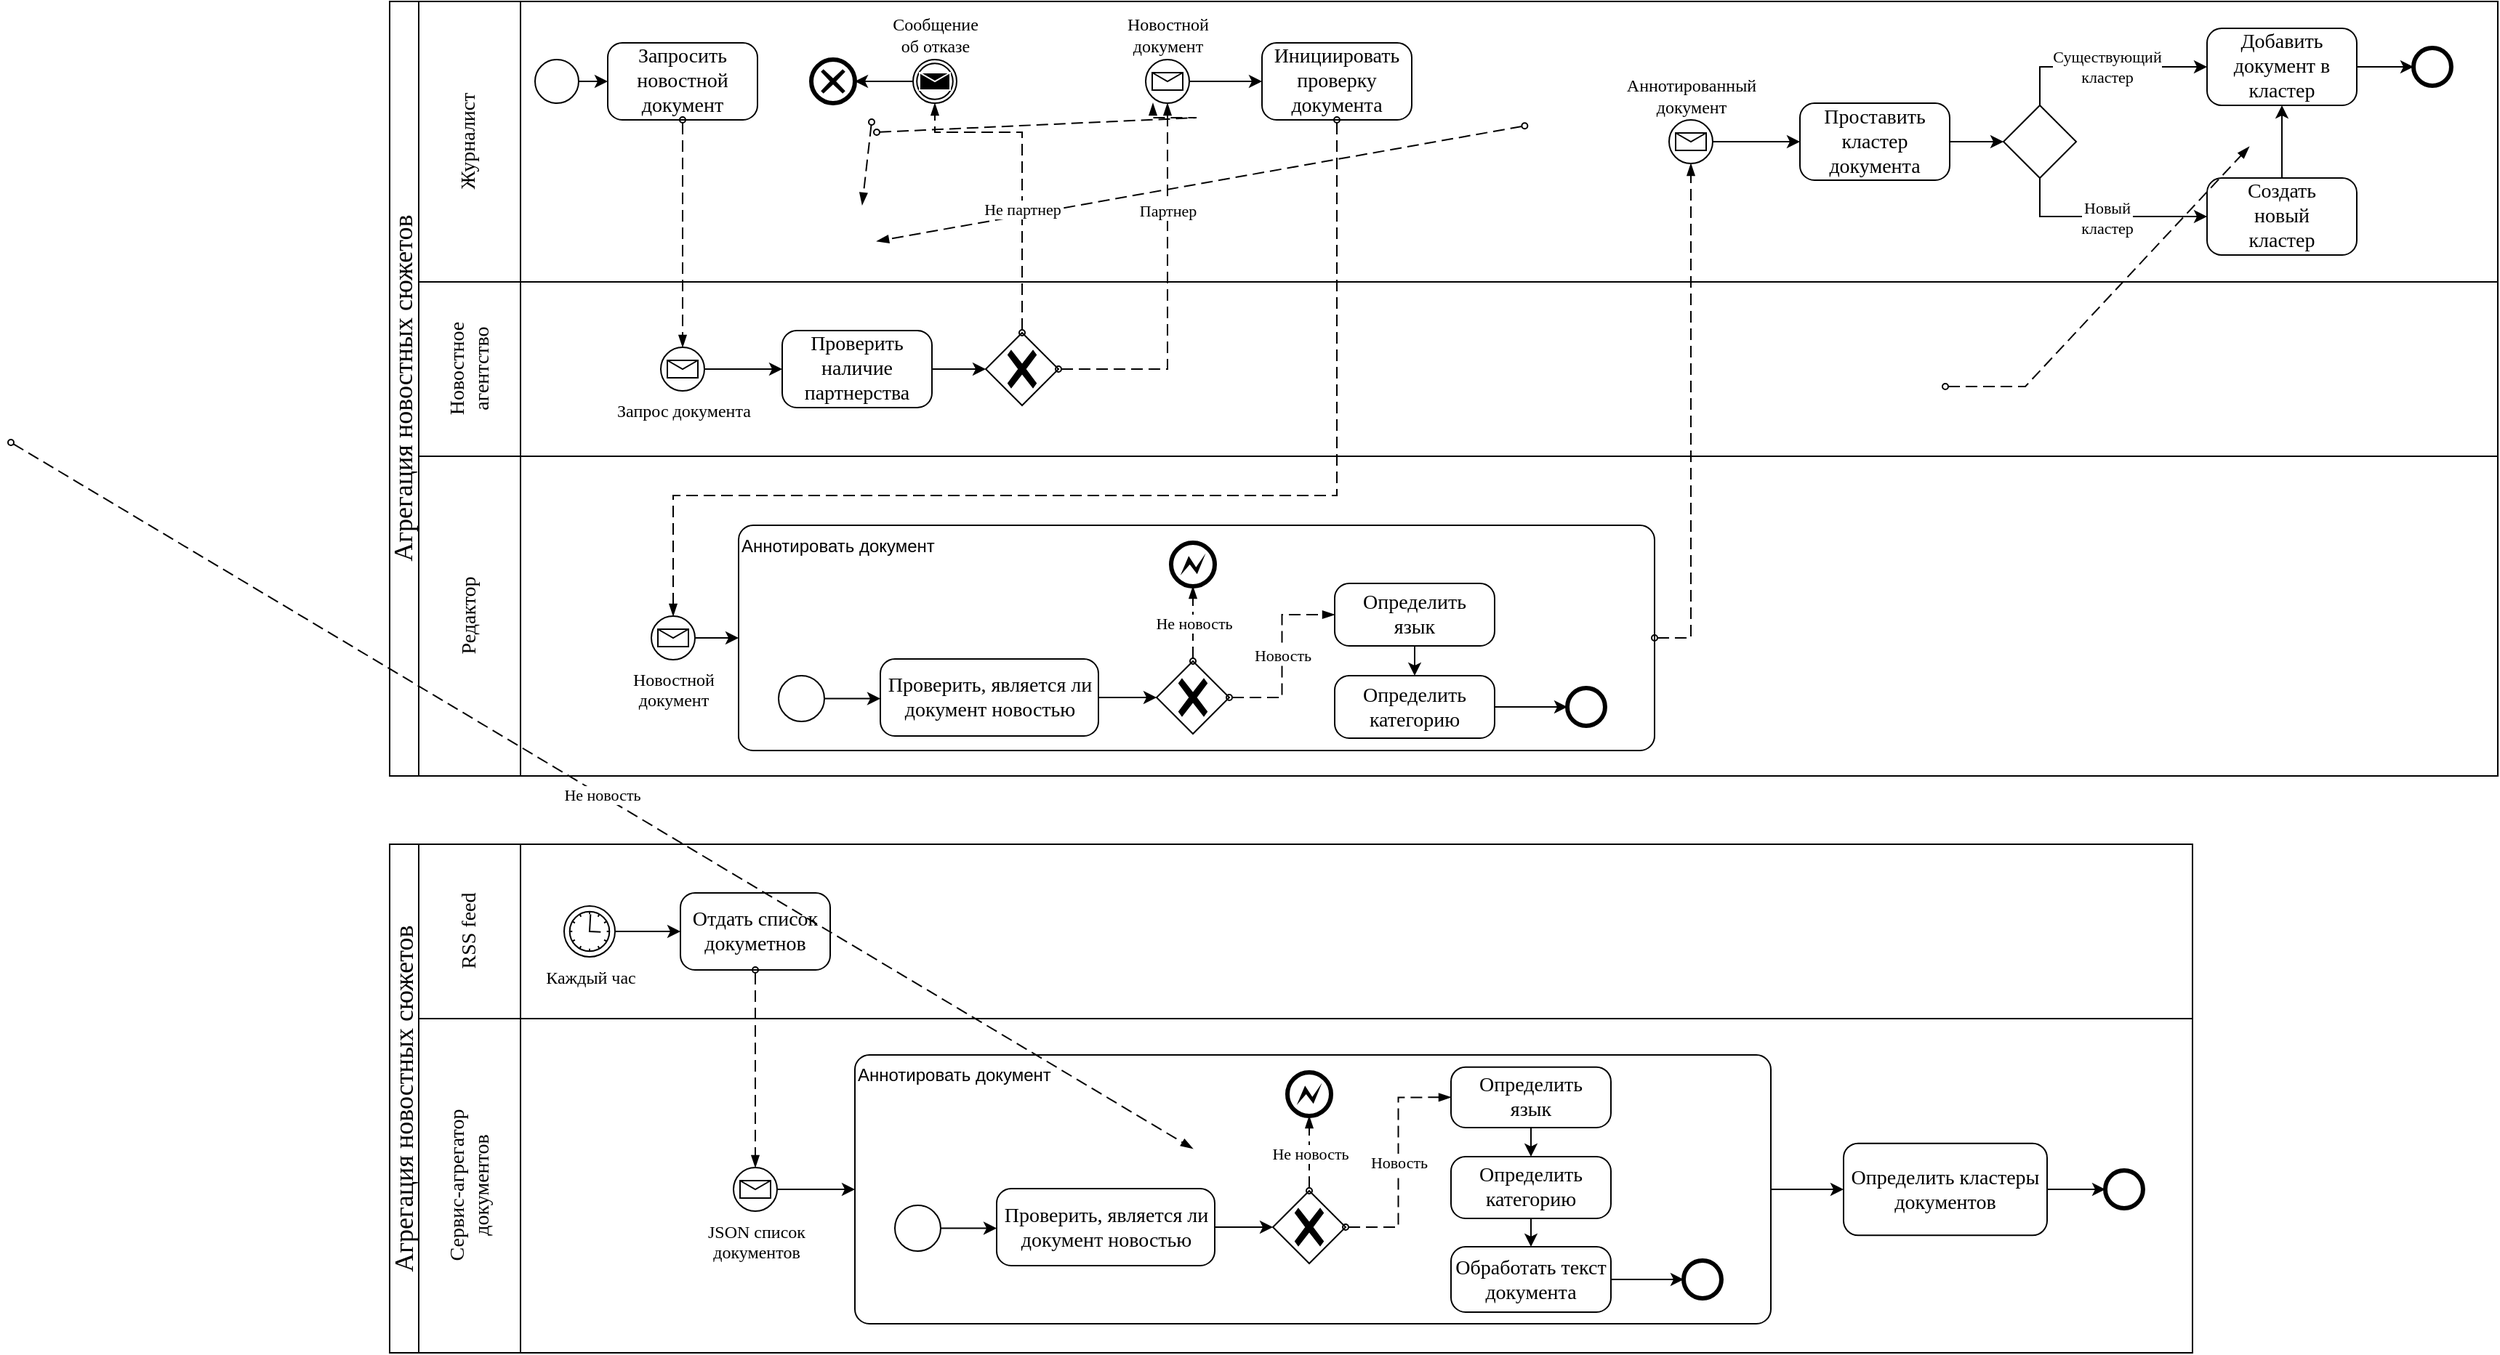 <mxfile version="24.4.4" type="github">
  <diagram name="Page-1" id="qQqjctVp3frgQYvSFIUm">
    <mxGraphModel dx="1570" dy="1033" grid="1" gridSize="10" guides="1" tooltips="1" connect="1" arrows="1" fold="1" page="0" pageScale="1" pageWidth="827" pageHeight="1169" math="0" shadow="0">
      <root>
        <mxCell id="0" />
        <mxCell id="1" parent="0" />
        <mxCell id="O0w1MtwwYmEYep5A5iv1-1" value="&lt;font size=&quot;4&quot; face=&quot;Times New Roman&quot;&gt;&lt;span style=&quot;font-weight: 400;&quot;&gt;Агрегация новостных сюжетов&lt;/span&gt;&lt;/font&gt;" style="swimlane;html=1;childLayout=stackLayout;resizeParent=1;resizeParentMax=0;horizontal=0;startSize=20;horizontalStack=0;whiteSpace=wrap;" vertex="1" parent="1">
          <mxGeometry x="60" y="180" width="1450" height="533" as="geometry" />
        </mxCell>
        <mxCell id="O0w1MtwwYmEYep5A5iv1-2" value="" style="dashed=1;dashPattern=8 4;endArrow=blockThin;endFill=1;startArrow=oval;startFill=0;endSize=6;startSize=4;html=1;rounded=0;exitX=0.5;exitY=0;exitDx=0;exitDy=0;exitPerimeter=0;entryX=0.5;entryY=1;entryDx=0;entryDy=0;entryPerimeter=0;" edge="1" parent="O0w1MtwwYmEYep5A5iv1-1" source="O0w1MtwwYmEYep5A5iv1-32">
          <mxGeometry width="160" relative="1" as="geometry">
            <mxPoint x="335" y="90" as="sourcePoint" />
            <mxPoint x="525" y="70" as="targetPoint" />
            <Array as="points">
              <mxPoint x="555" y="80" />
              <mxPoint x="525" y="80" />
            </Array>
          </mxGeometry>
        </mxCell>
        <mxCell id="O0w1MtwwYmEYep5A5iv1-4" value="&lt;font face=&quot;Times New Roman&quot;&gt;&lt;span style=&quot;font-size: 14px; font-weight: 400;&quot;&gt;Журналист&lt;/span&gt;&lt;/font&gt;" style="swimlane;html=1;startSize=70;horizontal=0;strokeColor=default;align=center;verticalAlign=middle;fontFamily=Helvetica;fontSize=12;fontColor=default;fillColor=default;" vertex="1" parent="O0w1MtwwYmEYep5A5iv1-1">
          <mxGeometry x="20" width="1430" height="193" as="geometry" />
        </mxCell>
        <mxCell id="O0w1MtwwYmEYep5A5iv1-8" style="edgeStyle=orthogonalEdgeStyle;rounded=0;orthogonalLoop=1;jettySize=auto;html=1;exitX=1;exitY=0.5;exitDx=0;exitDy=0;exitPerimeter=0;entryX=0;entryY=0.5;entryDx=0;entryDy=0;entryPerimeter=0;" edge="1" parent="O0w1MtwwYmEYep5A5iv1-4" source="O0w1MtwwYmEYep5A5iv1-5">
          <mxGeometry relative="1" as="geometry">
            <mxPoint x="134" y="55.5" as="targetPoint" />
          </mxGeometry>
        </mxCell>
        <mxCell id="O0w1MtwwYmEYep5A5iv1-9" style="edgeStyle=orthogonalEdgeStyle;rounded=0;orthogonalLoop=1;jettySize=auto;html=1;exitX=1;exitY=0.5;exitDx=0;exitDy=0;exitPerimeter=0;entryX=0;entryY=0.5;entryDx=0;entryDy=0;entryPerimeter=0;" edge="1" parent="O0w1MtwwYmEYep5A5iv1-4" target="O0w1MtwwYmEYep5A5iv1-7">
          <mxGeometry relative="1" as="geometry">
            <mxPoint x="237" y="55.5" as="sourcePoint" />
          </mxGeometry>
        </mxCell>
        <mxCell id="O0w1MtwwYmEYep5A5iv1-17" style="edgeStyle=orthogonalEdgeStyle;rounded=0;orthogonalLoop=1;jettySize=auto;html=1;exitX=1;exitY=0.5;exitDx=0;exitDy=0;exitPerimeter=0;entryX=0;entryY=0.5;entryDx=0;entryDy=0;entryPerimeter=0;" edge="1" parent="O0w1MtwwYmEYep5A5iv1-4" target="O0w1MtwwYmEYep5A5iv1-14">
          <mxGeometry relative="1" as="geometry">
            <mxPoint x="1120" y="75" as="sourcePoint" />
          </mxGeometry>
        </mxCell>
        <mxCell id="O0w1MtwwYmEYep5A5iv1-19" style="edgeStyle=orthogonalEdgeStyle;rounded=0;orthogonalLoop=1;jettySize=auto;html=1;exitX=1;exitY=0.5;exitDx=0;exitDy=0;exitPerimeter=0;entryX=0;entryY=0.5;entryDx=0;entryDy=0;entryPerimeter=0;" edge="1" parent="O0w1MtwwYmEYep5A5iv1-4" target="O0w1MtwwYmEYep5A5iv1-18">
          <mxGeometry relative="1" as="geometry">
            <mxPoint x="1320" y="75" as="sourcePoint" />
          </mxGeometry>
        </mxCell>
        <mxCell id="O0w1MtwwYmEYep5A5iv1-23" style="edgeStyle=orthogonalEdgeStyle;rounded=0;orthogonalLoop=1;jettySize=auto;html=1;exitX=0;exitY=0.5;exitDx=0;exitDy=0;exitPerimeter=0;entryX=0.5;entryY=1;entryDx=0;entryDy=0;entryPerimeter=0;" edge="1" parent="O0w1MtwwYmEYep5A5iv1-4" source="O0w1MtwwYmEYep5A5iv1-10">
          <mxGeometry relative="1" as="geometry">
            <mxPoint x="425" y="55" as="targetPoint" />
          </mxGeometry>
        </mxCell>
        <mxCell id="O0w1MtwwYmEYep5A5iv1-25" style="edgeStyle=orthogonalEdgeStyle;rounded=0;orthogonalLoop=1;jettySize=auto;html=1;exitX=0;exitY=0.5;exitDx=0;exitDy=0;exitPerimeter=0;entryX=1;entryY=0.5;entryDx=0;entryDy=0;entryPerimeter=0;" edge="1" parent="O0w1MtwwYmEYep5A5iv1-4" target="O0w1MtwwYmEYep5A5iv1-24">
          <mxGeometry relative="1" as="geometry">
            <mxPoint x="1010" y="75" as="sourcePoint" />
          </mxGeometry>
        </mxCell>
        <mxCell id="O0w1MtwwYmEYep5A5iv1-54" value="" style="points=[[0.145,0.145,0],[0.5,0,0],[0.855,0.145,0],[1,0.5,0],[0.855,0.855,0],[0.5,1,0],[0.145,0.855,0],[0,0.5,0]];shape=mxgraph.bpmn.event;html=1;verticalLabelPosition=bottom;labelBackgroundColor=#ffffff;verticalAlign=middle;align=center;perimeter=ellipsePerimeter;outlineConnect=0;aspect=fixed;outline=standard;symbol=general;strokeColor=default;fontFamily=Helvetica;fontSize=12;fontColor=default;fillColor=default;" vertex="1" parent="O0w1MtwwYmEYep5A5iv1-4">
          <mxGeometry x="80" y="40" width="30" height="30" as="geometry" />
        </mxCell>
        <mxCell id="O0w1MtwwYmEYep5A5iv1-55" value="&lt;font face=&quot;Times New Roman&quot;&gt;&lt;span style=&quot;font-size: 14px;&quot;&gt;Запросить&lt;/span&gt;&lt;/font&gt;&lt;div&gt;&lt;font face=&quot;Times New Roman&quot;&gt;&lt;span style=&quot;font-size: 14px;&quot;&gt;новостной документ&lt;/span&gt;&lt;/font&gt;&lt;/div&gt;" style="points=[[0.25,0,0],[0.5,0,0],[0.75,0,0],[1,0.25,0],[1,0.5,0],[1,0.75,0],[0.75,1,0],[0.5,1,0],[0.25,1,0],[0,0.75,0],[0,0.5,0],[0,0.25,0]];shape=mxgraph.bpmn.task;whiteSpace=wrap;rectStyle=rounded;size=10;html=1;container=1;expand=0;collapsible=0;taskMarker=abstract;strokeColor=default;align=center;verticalAlign=middle;fontFamily=Helvetica;fontSize=12;fontColor=default;fillColor=default;" vertex="1" parent="O0w1MtwwYmEYep5A5iv1-4">
          <mxGeometry x="130" y="28.5" width="103" height="53" as="geometry" />
        </mxCell>
        <mxCell id="O0w1MtwwYmEYep5A5iv1-56" style="edgeStyle=orthogonalEdgeStyle;rounded=0;orthogonalLoop=1;jettySize=auto;html=1;exitX=1;exitY=0.5;exitDx=0;exitDy=0;exitPerimeter=0;entryX=0;entryY=0.5;entryDx=0;entryDy=0;entryPerimeter=0;" edge="1" parent="O0w1MtwwYmEYep5A5iv1-4" source="O0w1MtwwYmEYep5A5iv1-54" target="O0w1MtwwYmEYep5A5iv1-55">
          <mxGeometry relative="1" as="geometry" />
        </mxCell>
        <mxCell id="O0w1MtwwYmEYep5A5iv1-68" value="&lt;font face=&quot;Times New Roman&quot;&gt;Сообщение&lt;/font&gt;&lt;div&gt;&lt;font face=&quot;McqlFw983JeXHa3LTNOP&quot;&gt;об отказе&lt;/font&gt;&lt;/div&gt;" style="points=[[0.145,0.145,0],[0.5,0,0],[0.855,0.145,0],[1,0.5,0],[0.855,0.855,0],[0.5,1,0],[0.145,0.855,0],[0,0.5,0]];shape=mxgraph.bpmn.event;html=1;verticalLabelPosition=top;labelBackgroundColor=#ffffff;verticalAlign=bottom;align=center;perimeter=ellipsePerimeter;outlineConnect=0;aspect=fixed;outline=throwing;symbol=message;labelPosition=center;" vertex="1" parent="O0w1MtwwYmEYep5A5iv1-4">
          <mxGeometry x="340" y="40" width="30" height="30" as="geometry" />
        </mxCell>
        <mxCell id="O0w1MtwwYmEYep5A5iv1-73" value="" style="points=[[0.145,0.145,0],[0.5,0,0],[0.855,0.145,0],[1,0.5,0],[0.855,0.855,0],[0.5,1,0],[0.145,0.855,0],[0,0.5,0]];shape=mxgraph.bpmn.event;html=1;verticalLabelPosition=bottom;labelBackgroundColor=#ffffff;verticalAlign=top;align=center;perimeter=ellipsePerimeter;outlineConnect=0;aspect=fixed;outline=end;symbol=cancel;" vertex="1" parent="O0w1MtwwYmEYep5A5iv1-4">
          <mxGeometry x="270" y="40" width="30" height="30" as="geometry" />
        </mxCell>
        <mxCell id="O0w1MtwwYmEYep5A5iv1-74" style="edgeStyle=orthogonalEdgeStyle;rounded=0;orthogonalLoop=1;jettySize=auto;html=1;exitX=0;exitY=0.5;exitDx=0;exitDy=0;exitPerimeter=0;entryX=1;entryY=0.5;entryDx=0;entryDy=0;entryPerimeter=0;" edge="1" parent="O0w1MtwwYmEYep5A5iv1-4" source="O0w1MtwwYmEYep5A5iv1-68" target="O0w1MtwwYmEYep5A5iv1-73">
          <mxGeometry relative="1" as="geometry" />
        </mxCell>
        <mxCell id="O0w1MtwwYmEYep5A5iv1-75" value="&lt;font face=&quot;Times New Roman&quot;&gt;Новостной&lt;/font&gt;&lt;div&gt;&lt;font face=&quot;ooApfUwmyKIRAOGGmHdr&quot;&gt;документ&lt;/font&gt;&lt;/div&gt;" style="points=[[0.145,0.145,0],[0.5,0,0],[0.855,0.145,0],[1,0.5,0],[0.855,0.855,0],[0.5,1,0],[0.145,0.855,0],[0,0.5,0]];shape=mxgraph.bpmn.event;html=1;verticalLabelPosition=top;labelBackgroundColor=#ffffff;verticalAlign=bottom;align=center;perimeter=ellipsePerimeter;outlineConnect=0;aspect=fixed;outline=standard;symbol=message;labelPosition=center;" vertex="1" parent="O0w1MtwwYmEYep5A5iv1-4">
          <mxGeometry x="500" y="40" width="30" height="30" as="geometry" />
        </mxCell>
        <mxCell id="O0w1MtwwYmEYep5A5iv1-80" value="&lt;font face=&quot;Times New Roman&quot;&gt;&lt;span style=&quot;font-size: 14px;&quot;&gt;Инициировать проверку документа&lt;/span&gt;&lt;/font&gt;" style="points=[[0.25,0,0],[0.5,0,0],[0.75,0,0],[1,0.25,0],[1,0.5,0],[1,0.75,0],[0.75,1,0],[0.5,1,0],[0.25,1,0],[0,0.75,0],[0,0.5,0],[0,0.25,0]];shape=mxgraph.bpmn.task;whiteSpace=wrap;rectStyle=rounded;size=10;html=1;container=1;expand=0;collapsible=0;taskMarker=abstract;strokeColor=default;align=center;verticalAlign=middle;fontFamily=Helvetica;fontSize=12;fontColor=default;fillColor=default;" vertex="1" parent="O0w1MtwwYmEYep5A5iv1-4">
          <mxGeometry x="580" y="28.5" width="103" height="53" as="geometry" />
        </mxCell>
        <mxCell id="O0w1MtwwYmEYep5A5iv1-81" style="edgeStyle=orthogonalEdgeStyle;rounded=0;orthogonalLoop=1;jettySize=auto;html=1;exitX=1;exitY=0.5;exitDx=0;exitDy=0;exitPerimeter=0;entryX=0;entryY=0.5;entryDx=0;entryDy=0;entryPerimeter=0;" edge="1" parent="O0w1MtwwYmEYep5A5iv1-4" source="O0w1MtwwYmEYep5A5iv1-75" target="O0w1MtwwYmEYep5A5iv1-80">
          <mxGeometry relative="1" as="geometry" />
        </mxCell>
        <mxCell id="O0w1MtwwYmEYep5A5iv1-188" value="&lt;font face=&quot;Times New Roman&quot;&gt;Аннотированный&lt;/font&gt;&lt;div&gt;&lt;font face=&quot;Times New Roman&quot;&gt;документ&lt;/font&gt;&lt;/div&gt;" style="points=[[0.145,0.145,0],[0.5,0,0],[0.855,0.145,0],[1,0.5,0],[0.855,0.855,0],[0.5,1,0],[0.145,0.855,0],[0,0.5,0]];shape=mxgraph.bpmn.event;html=1;verticalLabelPosition=top;labelBackgroundColor=#ffffff;verticalAlign=bottom;align=center;perimeter=ellipsePerimeter;outlineConnect=0;aspect=fixed;outline=standard;symbol=message;labelPosition=center;" vertex="1" parent="O0w1MtwwYmEYep5A5iv1-4">
          <mxGeometry x="860" y="81.5" width="30" height="30" as="geometry" />
        </mxCell>
        <mxCell id="O0w1MtwwYmEYep5A5iv1-190" value="&lt;font face=&quot;Times New Roman&quot;&gt;&lt;span style=&quot;font-size: 14px;&quot;&gt;Проставить кластер документа&lt;/span&gt;&lt;/font&gt;" style="points=[[0.25,0,0],[0.5,0,0],[0.75,0,0],[1,0.25,0],[1,0.5,0],[1,0.75,0],[0.75,1,0],[0.5,1,0],[0.25,1,0],[0,0.75,0],[0,0.5,0],[0,0.25,0]];shape=mxgraph.bpmn.task;whiteSpace=wrap;rectStyle=rounded;size=10;html=1;container=1;expand=0;collapsible=0;taskMarker=abstract;strokeColor=default;align=center;verticalAlign=middle;fontFamily=Helvetica;fontSize=12;fontColor=default;fillColor=default;" vertex="1" parent="O0w1MtwwYmEYep5A5iv1-4">
          <mxGeometry x="950" y="70" width="103" height="53" as="geometry" />
        </mxCell>
        <mxCell id="O0w1MtwwYmEYep5A5iv1-191" style="edgeStyle=orthogonalEdgeStyle;rounded=0;orthogonalLoop=1;jettySize=auto;html=1;exitX=1;exitY=0.5;exitDx=0;exitDy=0;exitPerimeter=0;entryX=0;entryY=0.5;entryDx=0;entryDy=0;entryPerimeter=0;" edge="1" parent="O0w1MtwwYmEYep5A5iv1-4" source="O0w1MtwwYmEYep5A5iv1-188" target="O0w1MtwwYmEYep5A5iv1-190">
          <mxGeometry relative="1" as="geometry" />
        </mxCell>
        <mxCell id="O0w1MtwwYmEYep5A5iv1-193" value="" style="points=[[0.25,0.25,0],[0.5,0,0],[0.75,0.25,0],[1,0.5,0],[0.75,0.75,0],[0.5,1,0],[0.25,0.75,0],[0,0.5,0]];shape=mxgraph.bpmn.gateway2;html=1;verticalLabelPosition=bottom;labelBackgroundColor=#ffffff;verticalAlign=top;align=center;perimeter=rhombusPerimeter;outlineConnect=0;outline=none;symbol=none;" vertex="1" parent="O0w1MtwwYmEYep5A5iv1-4">
          <mxGeometry x="1090" y="71.5" width="50" height="50" as="geometry" />
        </mxCell>
        <mxCell id="O0w1MtwwYmEYep5A5iv1-194" style="edgeStyle=orthogonalEdgeStyle;rounded=0;orthogonalLoop=1;jettySize=auto;html=1;exitX=1;exitY=0.5;exitDx=0;exitDy=0;exitPerimeter=0;entryX=0;entryY=0.5;entryDx=0;entryDy=0;entryPerimeter=0;" edge="1" parent="O0w1MtwwYmEYep5A5iv1-4" source="O0w1MtwwYmEYep5A5iv1-190" target="O0w1MtwwYmEYep5A5iv1-193">
          <mxGeometry relative="1" as="geometry" />
        </mxCell>
        <mxCell id="O0w1MtwwYmEYep5A5iv1-195" value="&lt;font face=&quot;Times New Roman&quot;&gt;&lt;span style=&quot;font-size: 14px;&quot;&gt;Добавить документ в кластер&lt;/span&gt;&lt;/font&gt;" style="points=[[0.25,0,0],[0.5,0,0],[0.75,0,0],[1,0.25,0],[1,0.5,0],[1,0.75,0],[0.75,1,0],[0.5,1,0],[0.25,1,0],[0,0.75,0],[0,0.5,0],[0,0.25,0]];shape=mxgraph.bpmn.task;whiteSpace=wrap;rectStyle=rounded;size=10;html=1;container=1;expand=0;collapsible=0;taskMarker=abstract;strokeColor=default;align=center;verticalAlign=middle;fontFamily=Helvetica;fontSize=12;fontColor=default;fillColor=default;" vertex="1" parent="O0w1MtwwYmEYep5A5iv1-4">
          <mxGeometry x="1230" y="18.5" width="103" height="53" as="geometry" />
        </mxCell>
        <mxCell id="O0w1MtwwYmEYep5A5iv1-199" style="edgeStyle=orthogonalEdgeStyle;rounded=0;orthogonalLoop=1;jettySize=auto;html=1;exitX=0.5;exitY=0;exitDx=0;exitDy=0;exitPerimeter=0;entryX=0;entryY=0.5;entryDx=0;entryDy=0;entryPerimeter=0;" edge="1" parent="O0w1MtwwYmEYep5A5iv1-4" source="O0w1MtwwYmEYep5A5iv1-193" target="O0w1MtwwYmEYep5A5iv1-195">
          <mxGeometry relative="1" as="geometry" />
        </mxCell>
        <mxCell id="O0w1MtwwYmEYep5A5iv1-208" value="Существующий&lt;div&gt;кластер&lt;/div&gt;" style="edgeLabel;html=1;align=center;verticalAlign=middle;resizable=0;points=[];fontFamily=Times New Roman;" vertex="1" connectable="0" parent="O0w1MtwwYmEYep5A5iv1-199">
          <mxGeometry x="0.027" relative="1" as="geometry">
            <mxPoint as="offset" />
          </mxGeometry>
        </mxCell>
        <mxCell id="O0w1MtwwYmEYep5A5iv1-203" value="&lt;font face=&quot;Times New Roman&quot;&gt;&lt;span style=&quot;font-size: 14px;&quot;&gt;Создать&lt;/span&gt;&lt;/font&gt;&lt;div&gt;&lt;font face=&quot;Times New Roman&quot;&gt;&lt;span style=&quot;font-size: 14px;&quot;&gt;новый&lt;br&gt;&lt;/span&gt;&lt;/font&gt;&lt;div&gt;&lt;font face=&quot;Times New Roman&quot;&gt;&lt;span style=&quot;font-size: 14px;&quot;&gt;кластер&lt;/span&gt;&lt;/font&gt;&lt;/div&gt;&lt;/div&gt;" style="points=[[0.25,0,0],[0.5,0,0],[0.75,0,0],[1,0.25,0],[1,0.5,0],[1,0.75,0],[0.75,1,0],[0.5,1,0],[0.25,1,0],[0,0.75,0],[0,0.5,0],[0,0.25,0]];shape=mxgraph.bpmn.task;whiteSpace=wrap;rectStyle=rounded;size=10;html=1;container=1;expand=0;collapsible=0;taskMarker=abstract;strokeColor=default;align=center;verticalAlign=middle;fontFamily=Helvetica;fontSize=12;fontColor=default;fillColor=default;" vertex="1" parent="O0w1MtwwYmEYep5A5iv1-4">
          <mxGeometry x="1230" y="121.5" width="103" height="53" as="geometry" />
        </mxCell>
        <mxCell id="O0w1MtwwYmEYep5A5iv1-204" style="edgeStyle=orthogonalEdgeStyle;rounded=0;orthogonalLoop=1;jettySize=auto;html=1;exitX=0.5;exitY=1;exitDx=0;exitDy=0;exitPerimeter=0;entryX=0;entryY=0.5;entryDx=0;entryDy=0;entryPerimeter=0;" edge="1" parent="O0w1MtwwYmEYep5A5iv1-4" source="O0w1MtwwYmEYep5A5iv1-193" target="O0w1MtwwYmEYep5A5iv1-203">
          <mxGeometry relative="1" as="geometry" />
        </mxCell>
        <mxCell id="O0w1MtwwYmEYep5A5iv1-209" value="&lt;font face=&quot;Times New Roman&quot;&gt;Новый&lt;/font&gt;&lt;div&gt;&lt;font face=&quot;ysX4khGC-eQxfFi1XvMY&quot;&gt;кластер&lt;/font&gt;&lt;/div&gt;" style="edgeLabel;html=1;align=center;verticalAlign=middle;resizable=0;points=[];" vertex="1" connectable="0" parent="O0w1MtwwYmEYep5A5iv1-204">
          <mxGeometry x="0.015" y="-1" relative="1" as="geometry">
            <mxPoint as="offset" />
          </mxGeometry>
        </mxCell>
        <mxCell id="O0w1MtwwYmEYep5A5iv1-205" style="edgeStyle=orthogonalEdgeStyle;rounded=0;orthogonalLoop=1;jettySize=auto;html=1;exitX=0.5;exitY=0;exitDx=0;exitDy=0;exitPerimeter=0;entryX=0.5;entryY=1;entryDx=0;entryDy=0;entryPerimeter=0;" edge="1" parent="O0w1MtwwYmEYep5A5iv1-4" source="O0w1MtwwYmEYep5A5iv1-203" target="O0w1MtwwYmEYep5A5iv1-195">
          <mxGeometry relative="1" as="geometry" />
        </mxCell>
        <mxCell id="O0w1MtwwYmEYep5A5iv1-206" value="" style="points=[[0.145,0.145,0],[0.5,0,0],[0.855,0.145,0],[1,0.5,0],[0.855,0.855,0],[0.5,1,0],[0.145,0.855,0],[0,0.5,0]];shape=mxgraph.bpmn.event;html=1;verticalLabelPosition=bottom;labelBackgroundColor=#ffffff;verticalAlign=top;align=center;perimeter=ellipsePerimeter;outlineConnect=0;aspect=fixed;outline=end;symbol=terminate2;" vertex="1" parent="O0w1MtwwYmEYep5A5iv1-4">
          <mxGeometry x="1371.999" y="32.01" width="25.979" height="25.979" as="geometry" />
        </mxCell>
        <mxCell id="O0w1MtwwYmEYep5A5iv1-207" style="edgeStyle=orthogonalEdgeStyle;rounded=0;orthogonalLoop=1;jettySize=auto;html=1;exitX=1;exitY=0.5;exitDx=0;exitDy=0;exitPerimeter=0;entryX=0;entryY=0.5;entryDx=0;entryDy=0;entryPerimeter=0;" edge="1" parent="O0w1MtwwYmEYep5A5iv1-4" source="O0w1MtwwYmEYep5A5iv1-195" target="O0w1MtwwYmEYep5A5iv1-206">
          <mxGeometry relative="1" as="geometry" />
        </mxCell>
        <mxCell id="O0w1MtwwYmEYep5A5iv1-28" value="&lt;font face=&quot;Times New Roman&quot;&gt;&lt;span style=&quot;font-size: 14px; font-weight: 400;&quot;&gt;Новостное&lt;/span&gt;&lt;/font&gt;&lt;div&gt;&lt;font face=&quot;Times New Roman&quot;&gt;&lt;span style=&quot;font-size: 14px; font-weight: 400;&quot;&gt;агентство&lt;/span&gt;&lt;/font&gt;&lt;/div&gt;" style="swimlane;html=1;startSize=70;horizontal=0;strokeColor=default;" vertex="1" parent="O0w1MtwwYmEYep5A5iv1-1">
          <mxGeometry x="20" y="193" width="1430" height="120" as="geometry" />
        </mxCell>
        <mxCell id="O0w1MtwwYmEYep5A5iv1-29" style="edgeStyle=orthogonalEdgeStyle;rounded=0;orthogonalLoop=1;jettySize=auto;html=1;exitX=1;exitY=0.5;exitDx=0;exitDy=0;exitPerimeter=0;" edge="1" parent="O0w1MtwwYmEYep5A5iv1-28" source="O0w1MtwwYmEYep5A5iv1-30">
          <mxGeometry relative="1" as="geometry">
            <mxPoint x="360" y="60" as="targetPoint" />
          </mxGeometry>
        </mxCell>
        <mxCell id="O0w1MtwwYmEYep5A5iv1-33" style="edgeStyle=orthogonalEdgeStyle;rounded=0;orthogonalLoop=1;jettySize=auto;html=1;exitX=1;exitY=0.5;exitDx=0;exitDy=0;exitPerimeter=0;entryX=0;entryY=0.5;entryDx=0;entryDy=0;entryPerimeter=0;" edge="1" parent="O0w1MtwwYmEYep5A5iv1-28" target="O0w1MtwwYmEYep5A5iv1-32">
          <mxGeometry relative="1" as="geometry">
            <mxPoint x="450" y="60" as="sourcePoint" />
          </mxGeometry>
        </mxCell>
        <mxCell id="O0w1MtwwYmEYep5A5iv1-57" value="&lt;font face=&quot;Times New Roman&quot;&gt;Запрос документа&lt;/font&gt;" style="points=[[0.145,0.145,0],[0.5,0,0],[0.855,0.145,0],[1,0.5,0],[0.855,0.855,0],[0.5,1,0],[0.145,0.855,0],[0,0.5,0]];shape=mxgraph.bpmn.event;html=1;verticalLabelPosition=bottom;labelBackgroundColor=#ffffff;verticalAlign=top;align=center;perimeter=ellipsePerimeter;outlineConnect=0;aspect=fixed;outline=standard;symbol=message;" vertex="1" parent="O0w1MtwwYmEYep5A5iv1-28">
          <mxGeometry x="166.5" y="45" width="30" height="30" as="geometry" />
        </mxCell>
        <mxCell id="O0w1MtwwYmEYep5A5iv1-60" value="&lt;font face=&quot;Times New Roman&quot;&gt;&lt;span style=&quot;font-size: 14px;&quot;&gt;Проверить наличие партнерства&lt;/span&gt;&lt;/font&gt;" style="points=[[0.25,0,0],[0.5,0,0],[0.75,0,0],[1,0.25,0],[1,0.5,0],[1,0.75,0],[0.75,1,0],[0.5,1,0],[0.25,1,0],[0,0.75,0],[0,0.5,0],[0,0.25,0]];shape=mxgraph.bpmn.task;whiteSpace=wrap;rectStyle=rounded;size=10;html=1;container=1;expand=0;collapsible=0;taskMarker=abstract;strokeColor=default;align=center;verticalAlign=middle;fontFamily=Helvetica;fontSize=12;fontColor=default;fillColor=default;" vertex="1" parent="O0w1MtwwYmEYep5A5iv1-28">
          <mxGeometry x="250" y="33.5" width="103" height="53" as="geometry" />
        </mxCell>
        <mxCell id="O0w1MtwwYmEYep5A5iv1-61" style="edgeStyle=orthogonalEdgeStyle;rounded=0;orthogonalLoop=1;jettySize=auto;html=1;exitX=1;exitY=0.5;exitDx=0;exitDy=0;exitPerimeter=0;entryX=0;entryY=0.5;entryDx=0;entryDy=0;entryPerimeter=0;" edge="1" parent="O0w1MtwwYmEYep5A5iv1-28" source="O0w1MtwwYmEYep5A5iv1-57" target="O0w1MtwwYmEYep5A5iv1-60">
          <mxGeometry relative="1" as="geometry" />
        </mxCell>
        <mxCell id="O0w1MtwwYmEYep5A5iv1-62" value="" style="points=[[0.25,0.25,0],[0.5,0,0],[0.75,0.25,0],[1,0.5,0],[0.75,0.75,0],[0.5,1,0],[0.25,0.75,0],[0,0.5,0]];shape=mxgraph.bpmn.gateway2;html=1;verticalLabelPosition=bottom;labelBackgroundColor=#ffffff;verticalAlign=top;align=center;perimeter=rhombusPerimeter;outlineConnect=0;outline=none;symbol=none;gwType=exclusive;" vertex="1" parent="O0w1MtwwYmEYep5A5iv1-28">
          <mxGeometry x="390" y="35" width="50" height="50" as="geometry" />
        </mxCell>
        <mxCell id="O0w1MtwwYmEYep5A5iv1-63" style="edgeStyle=orthogonalEdgeStyle;rounded=0;orthogonalLoop=1;jettySize=auto;html=1;exitX=1;exitY=0.5;exitDx=0;exitDy=0;exitPerimeter=0;entryX=0;entryY=0.5;entryDx=0;entryDy=0;entryPerimeter=0;" edge="1" parent="O0w1MtwwYmEYep5A5iv1-28" source="O0w1MtwwYmEYep5A5iv1-60" target="O0w1MtwwYmEYep5A5iv1-62">
          <mxGeometry relative="1" as="geometry" />
        </mxCell>
        <mxCell id="O0w1MtwwYmEYep5A5iv1-46" value="" style="dashed=1;dashPattern=8 4;endArrow=blockThin;endFill=1;startArrow=oval;startFill=0;endSize=6;startSize=4;html=1;rounded=0;exitX=0.5;exitY=1;exitDx=0;exitDy=0;exitPerimeter=0;entryX=0.5;entryY=0;entryDx=0;entryDy=0;entryPerimeter=0;" edge="1" parent="O0w1MtwwYmEYep5A5iv1-1" target="O0w1MtwwYmEYep5A5iv1-30">
          <mxGeometry width="160" relative="1" as="geometry">
            <mxPoint x="331.5" y="83" as="sourcePoint" />
            <mxPoint x="325" y="140" as="targetPoint" />
          </mxGeometry>
        </mxCell>
        <mxCell id="O0w1MtwwYmEYep5A5iv1-47" value="" style="dashed=1;dashPattern=8 4;endArrow=blockThin;endFill=1;startArrow=oval;startFill=0;endSize=6;startSize=4;html=1;rounded=0;exitX=0.464;exitY=0.994;exitDx=0;exitDy=0;exitPerimeter=0;entryX=0.5;entryY=0;entryDx=0;entryDy=0;entryPerimeter=0;" edge="1" parent="O0w1MtwwYmEYep5A5iv1-1" target="O0w1MtwwYmEYep5A5iv1-40">
          <mxGeometry width="160" relative="1" as="geometry">
            <mxPoint x="780.68" y="85.634" as="sourcePoint" />
            <mxPoint x="335" y="165" as="targetPoint" />
          </mxGeometry>
        </mxCell>
        <mxCell id="O0w1MtwwYmEYep5A5iv1-48" value="" style="dashed=1;dashPattern=8 4;endArrow=blockThin;endFill=1;startArrow=oval;startFill=0;endSize=6;startSize=4;html=1;rounded=0;exitX=1;exitY=0.5;exitDx=0;exitDy=0;exitPerimeter=0;entryX=0.5;entryY=1;entryDx=0;entryDy=0;entryPerimeter=0;" edge="1" parent="O0w1MtwwYmEYep5A5iv1-1" target="O0w1MtwwYmEYep5A5iv1-15">
          <mxGeometry width="160" relative="1" as="geometry">
            <mxPoint x="1070" y="265" as="sourcePoint" />
            <mxPoint x="1279" y="100" as="targetPoint" />
            <Array as="points">
              <mxPoint x="1125" y="265" />
            </Array>
          </mxGeometry>
        </mxCell>
        <mxCell id="O0w1MtwwYmEYep5A5iv1-59" value="" style="dashed=1;dashPattern=8 4;endArrow=blockThin;endFill=1;startArrow=oval;startFill=0;endSize=6;startSize=4;html=1;rounded=0;exitX=0.5;exitY=1;exitDx=0;exitDy=0;exitPerimeter=0;entryX=0.5;entryY=0;entryDx=0;entryDy=0;entryPerimeter=0;" edge="1" parent="O0w1MtwwYmEYep5A5iv1-1" source="O0w1MtwwYmEYep5A5iv1-55" target="O0w1MtwwYmEYep5A5iv1-57">
          <mxGeometry width="160" relative="1" as="geometry">
            <mxPoint x="350" y="310" as="sourcePoint" />
            <mxPoint x="510" y="310" as="targetPoint" />
          </mxGeometry>
        </mxCell>
        <mxCell id="O0w1MtwwYmEYep5A5iv1-69" value="" style="dashed=1;dashPattern=8 4;endArrow=blockThin;endFill=1;startArrow=oval;startFill=0;endSize=6;startSize=4;html=1;rounded=0;exitX=0.5;exitY=0;exitDx=0;exitDy=0;exitPerimeter=0;entryX=0.5;entryY=1;entryDx=0;entryDy=0;entryPerimeter=0;edgeStyle=orthogonalEdgeStyle;" edge="1" parent="O0w1MtwwYmEYep5A5iv1-1" source="O0w1MtwwYmEYep5A5iv1-62" target="O0w1MtwwYmEYep5A5iv1-68">
          <mxGeometry width="160" relative="1" as="geometry">
            <mxPoint x="212" y="91" as="sourcePoint" />
            <mxPoint x="212" y="165" as="targetPoint" />
            <Array as="points">
              <mxPoint x="435" y="90" />
              <mxPoint x="375" y="90" />
            </Array>
          </mxGeometry>
        </mxCell>
        <mxCell id="O0w1MtwwYmEYep5A5iv1-201" value="&lt;font face=&quot;Times New Roman&quot;&gt;Не партнер&lt;/font&gt;" style="edgeLabel;html=1;align=center;verticalAlign=middle;resizable=0;points=[];" vertex="1" connectable="0" parent="O0w1MtwwYmEYep5A5iv1-69">
          <mxGeometry x="-0.214" relative="1" as="geometry">
            <mxPoint as="offset" />
          </mxGeometry>
        </mxCell>
        <mxCell id="O0w1MtwwYmEYep5A5iv1-76" value="" style="dashed=1;dashPattern=8 4;endArrow=blockThin;endFill=1;startArrow=oval;startFill=0;endSize=6;startSize=4;html=1;rounded=0;exitX=1;exitY=0.5;exitDx=0;exitDy=0;exitPerimeter=0;entryX=0.5;entryY=1;entryDx=0;entryDy=0;entryPerimeter=0;edgeStyle=orthogonalEdgeStyle;" edge="1" parent="O0w1MtwwYmEYep5A5iv1-1" source="O0w1MtwwYmEYep5A5iv1-62" target="O0w1MtwwYmEYep5A5iv1-75">
          <mxGeometry width="160" relative="1" as="geometry">
            <mxPoint x="212" y="91" as="sourcePoint" />
            <mxPoint x="212" y="165" as="targetPoint" />
          </mxGeometry>
        </mxCell>
        <mxCell id="O0w1MtwwYmEYep5A5iv1-202" value="&lt;font face=&quot;Times New Roman&quot;&gt;Партнер&lt;/font&gt;" style="edgeLabel;html=1;align=center;verticalAlign=middle;resizable=0;points=[];" vertex="1" connectable="0" parent="O0w1MtwwYmEYep5A5iv1-76">
          <mxGeometry x="0.426" relative="1" as="geometry">
            <mxPoint as="offset" />
          </mxGeometry>
        </mxCell>
        <mxCell id="O0w1MtwwYmEYep5A5iv1-83" value="" style="dashed=1;dashPattern=8 4;endArrow=blockThin;endFill=1;startArrow=oval;startFill=0;endSize=6;startSize=4;html=1;rounded=0;exitX=0.5;exitY=1;exitDx=0;exitDy=0;exitPerimeter=0;entryX=0.5;entryY=0;entryDx=0;entryDy=0;entryPerimeter=0;edgeStyle=orthogonalEdgeStyle;" edge="1" parent="O0w1MtwwYmEYep5A5iv1-1" source="O0w1MtwwYmEYep5A5iv1-80" target="O0w1MtwwYmEYep5A5iv1-82">
          <mxGeometry width="160" relative="1" as="geometry">
            <mxPoint x="470" y="180" as="sourcePoint" />
            <mxPoint x="545" y="80" as="targetPoint" />
            <Array as="points">
              <mxPoint x="652" y="340" />
              <mxPoint x="195" y="340" />
            </Array>
          </mxGeometry>
        </mxCell>
        <mxCell id="O0w1MtwwYmEYep5A5iv1-189" value="" style="dashed=1;dashPattern=8 4;endArrow=blockThin;endFill=1;startArrow=oval;startFill=0;endSize=6;startSize=4;html=1;rounded=0;exitX=1;exitY=0.5;exitDx=0;exitDy=0;exitPerimeter=0;entryX=0.5;entryY=1;entryDx=0;entryDy=0;entryPerimeter=0;edgeStyle=orthogonalEdgeStyle;" edge="1" parent="O0w1MtwwYmEYep5A5iv1-1" source="O0w1MtwwYmEYep5A5iv1-173" target="O0w1MtwwYmEYep5A5iv1-188">
          <mxGeometry width="160" relative="1" as="geometry">
            <mxPoint x="212" y="91" as="sourcePoint" />
            <mxPoint x="212" y="165" as="targetPoint" />
          </mxGeometry>
        </mxCell>
        <mxCell id="O0w1MtwwYmEYep5A5iv1-39" value="&lt;font face=&quot;Times New Roman&quot;&gt;&lt;span style=&quot;font-size: 14px; font-weight: 400;&quot;&gt;Редактор&lt;/span&gt;&lt;/font&gt;" style="swimlane;html=1;startSize=70;horizontal=0;" vertex="1" parent="O0w1MtwwYmEYep5A5iv1-1">
          <mxGeometry x="20" y="313" width="1430" height="220" as="geometry" />
        </mxCell>
        <mxCell id="O0w1MtwwYmEYep5A5iv1-43" style="edgeStyle=orthogonalEdgeStyle;rounded=0;orthogonalLoop=1;jettySize=auto;html=1;exitX=1;exitY=0.5;exitDx=0;exitDy=0;exitPerimeter=0;entryX=0;entryY=0.5;entryDx=0;entryDy=0;entryPerimeter=0;" edge="1" parent="O0w1MtwwYmEYep5A5iv1-39" target="O0w1MtwwYmEYep5A5iv1-42">
          <mxGeometry relative="1" as="geometry">
            <mxPoint x="775" y="35" as="sourcePoint" />
          </mxGeometry>
        </mxCell>
        <mxCell id="O0w1MtwwYmEYep5A5iv1-45" style="edgeStyle=orthogonalEdgeStyle;rounded=0;orthogonalLoop=1;jettySize=auto;html=1;exitX=1;exitY=0.5;exitDx=0;exitDy=0;exitPerimeter=0;entryX=0;entryY=0.5;entryDx=0;entryDy=0;entryPerimeter=0;" edge="1" parent="O0w1MtwwYmEYep5A5iv1-39" target="O0w1MtwwYmEYep5A5iv1-44">
          <mxGeometry relative="1" as="geometry">
            <mxPoint x="930" y="35" as="sourcePoint" />
          </mxGeometry>
        </mxCell>
        <mxCell id="O0w1MtwwYmEYep5A5iv1-82" value="&lt;font face=&quot;Times New Roman&quot;&gt;Новостной&lt;/font&gt;&lt;div&gt;&lt;font face=&quot;ooApfUwmyKIRAOGGmHdr&quot;&gt;документ&lt;/font&gt;&lt;/div&gt;" style="points=[[0.145,0.145,0],[0.5,0,0],[0.855,0.145,0],[1,0.5,0],[0.855,0.855,0],[0.5,1,0],[0.145,0.855,0],[0,0.5,0]];shape=mxgraph.bpmn.event;html=1;verticalLabelPosition=bottom;labelBackgroundColor=#ffffff;verticalAlign=top;align=center;perimeter=ellipsePerimeter;outlineConnect=0;aspect=fixed;outline=standard;symbol=message;labelPosition=center;" vertex="1" parent="O0w1MtwwYmEYep5A5iv1-39">
          <mxGeometry x="160" y="110" width="30" height="30" as="geometry" />
        </mxCell>
        <mxCell id="O0w1MtwwYmEYep5A5iv1-164" value="&lt;font face=&quot;Times New Roman&quot;&gt;&lt;span style=&quot;font-size: 14px;&quot;&gt;Проверить, является ли документ новостью&lt;/span&gt;&lt;/font&gt;" style="points=[[0.25,0,0],[0.5,0,0],[0.75,0,0],[1,0.25,0],[1,0.5,0],[1,0.75,0],[0.75,1,0],[0.5,1,0],[0.25,1,0],[0,0.75,0],[0,0.5,0],[0,0.25,0]];shape=mxgraph.bpmn.task;whiteSpace=wrap;rectStyle=rounded;size=10;html=1;container=1;expand=0;collapsible=0;taskMarker=abstract;strokeColor=default;align=center;verticalAlign=middle;fontFamily=Helvetica;fontSize=12;fontColor=default;fillColor=default;" vertex="1" parent="O0w1MtwwYmEYep5A5iv1-39">
          <mxGeometry x="317.5" y="139.5" width="150" height="53" as="geometry" />
        </mxCell>
        <mxCell id="O0w1MtwwYmEYep5A5iv1-165" value="" style="points=[[0.25,0.25,0],[0.5,0,0],[0.75,0.25,0],[1,0.5,0],[0.75,0.75,0],[0.5,1,0],[0.25,0.75,0],[0,0.5,0]];shape=mxgraph.bpmn.gateway2;html=1;verticalLabelPosition=bottom;labelBackgroundColor=#ffffff;verticalAlign=top;align=center;perimeter=rhombusPerimeter;outlineConnect=0;outline=none;symbol=none;gwType=exclusive;" vertex="1" parent="O0w1MtwwYmEYep5A5iv1-39">
          <mxGeometry x="507.5" y="141" width="50" height="50" as="geometry" />
        </mxCell>
        <mxCell id="O0w1MtwwYmEYep5A5iv1-169" style="edgeStyle=orthogonalEdgeStyle;rounded=0;orthogonalLoop=1;jettySize=auto;html=1;exitX=1;exitY=0.5;exitDx=0;exitDy=0;exitPerimeter=0;entryX=0;entryY=0.5;entryDx=0;entryDy=0;entryPerimeter=0;" edge="1" parent="O0w1MtwwYmEYep5A5iv1-39" source="O0w1MtwwYmEYep5A5iv1-164" target="O0w1MtwwYmEYep5A5iv1-165">
          <mxGeometry relative="1" as="geometry" />
        </mxCell>
        <mxCell id="O0w1MtwwYmEYep5A5iv1-170" value="&lt;font face=&quot;Times New Roman&quot;&gt;Не новость&lt;/font&gt;" style="dashed=1;dashPattern=8 4;endArrow=blockThin;endFill=1;startArrow=oval;startFill=0;endSize=6;startSize=4;html=1;rounded=0;exitX=0.5;exitY=0;exitDx=0;exitDy=0;exitPerimeter=0;" edge="1" parent="O0w1MtwwYmEYep5A5iv1-39" source="O0w1MtwwYmEYep5A5iv1-165" target="O0w1MtwwYmEYep5A5iv1-176">
          <mxGeometry width="160" relative="1" as="geometry">
            <mxPoint x="-280.5" y="-396.5" as="sourcePoint" />
            <mxPoint x="532.5" y="89.5" as="targetPoint" />
          </mxGeometry>
        </mxCell>
        <mxCell id="O0w1MtwwYmEYep5A5iv1-171" value="" style="points=[[0.145,0.145,0],[0.5,0,0],[0.855,0.145,0],[1,0.5,0],[0.855,0.855,0],[0.5,1,0],[0.145,0.855,0],[0,0.5,0]];shape=mxgraph.bpmn.event;html=1;verticalLabelPosition=bottom;labelBackgroundColor=#ffffff;verticalAlign=middle;align=center;perimeter=ellipsePerimeter;outlineConnect=0;aspect=fixed;outline=standard;symbol=general;strokeColor=default;fontFamily=Helvetica;fontSize=12;fontColor=default;fillColor=default;" vertex="1" parent="O0w1MtwwYmEYep5A5iv1-39">
          <mxGeometry x="247.5" y="151" width="31.5" height="31.5" as="geometry" />
        </mxCell>
        <mxCell id="O0w1MtwwYmEYep5A5iv1-172" style="edgeStyle=orthogonalEdgeStyle;rounded=0;orthogonalLoop=1;jettySize=auto;html=1;exitX=1;exitY=0.5;exitDx=0;exitDy=0;exitPerimeter=0;entryX=0;entryY=0.5;entryDx=0;entryDy=0;entryPerimeter=0;" edge="1" parent="O0w1MtwwYmEYep5A5iv1-39" source="O0w1MtwwYmEYep5A5iv1-171" target="O0w1MtwwYmEYep5A5iv1-164">
          <mxGeometry relative="1" as="geometry" />
        </mxCell>
        <mxCell id="O0w1MtwwYmEYep5A5iv1-173" value="Аннотировать документ" style="points=[[0.25,0,0],[0.5,0,0],[0.75,0,0],[1,0.25,0],[1,0.5,0],[1,0.75,0],[0.75,1,0],[0.5,1,0],[0.25,1,0],[0,0.75,0],[0,0.5,0],[0,0.25,0]];shape=mxgraph.bpmn.task;whiteSpace=wrap;rectStyle=rounded;size=10;html=1;container=1;expand=0;collapsible=0;taskMarker=abstract;align=left;verticalAlign=top;fillColor=none;" vertex="1" parent="O0w1MtwwYmEYep5A5iv1-39">
          <mxGeometry x="220" y="47.5" width="630" height="155" as="geometry" />
        </mxCell>
        <mxCell id="O0w1MtwwYmEYep5A5iv1-174" value="&lt;font face=&quot;Times New Roman&quot;&gt;&lt;span style=&quot;font-size: 14px;&quot;&gt;Определить&lt;/span&gt;&lt;/font&gt;&lt;div&gt;&lt;font face=&quot;Times New Roman&quot;&gt;&lt;span style=&quot;font-size: 14px;&quot;&gt;язык&lt;/span&gt;&lt;/font&gt;&lt;/div&gt;" style="points=[[0.25,0,0],[0.5,0,0],[0.75,0,0],[1,0.25,0],[1,0.5,0],[1,0.75,0],[0.75,1,0],[0.5,1,0],[0.25,1,0],[0,0.75,0],[0,0.5,0],[0,0.25,0]];shape=mxgraph.bpmn.task;whiteSpace=wrap;rectStyle=rounded;size=10;html=1;container=1;expand=0;collapsible=0;taskMarker=abstract;strokeColor=default;align=center;verticalAlign=middle;fontFamily=Helvetica;fontSize=12;fontColor=default;fillColor=default;" vertex="1" parent="O0w1MtwwYmEYep5A5iv1-173">
          <mxGeometry x="410" y="40" width="110" height="43" as="geometry" />
        </mxCell>
        <mxCell id="O0w1MtwwYmEYep5A5iv1-179" value="&lt;font face=&quot;Times New Roman&quot;&gt;&lt;span style=&quot;font-size: 14px;&quot;&gt;Определить категорию&lt;/span&gt;&lt;/font&gt;" style="points=[[0.25,0,0],[0.5,0,0],[0.75,0,0],[1,0.25,0],[1,0.5,0],[1,0.75,0],[0.75,1,0],[0.5,1,0],[0.25,1,0],[0,0.75,0],[0,0.5,0],[0,0.25,0]];shape=mxgraph.bpmn.task;whiteSpace=wrap;rectStyle=rounded;size=10;html=1;container=1;expand=0;collapsible=0;taskMarker=abstract;strokeColor=default;align=center;verticalAlign=middle;fontFamily=Helvetica;fontSize=12;fontColor=default;fillColor=default;" vertex="1" parent="O0w1MtwwYmEYep5A5iv1-173">
          <mxGeometry x="410" y="103.5" width="110" height="43" as="geometry" />
        </mxCell>
        <mxCell id="O0w1MtwwYmEYep5A5iv1-187" style="edgeStyle=orthogonalEdgeStyle;rounded=0;orthogonalLoop=1;jettySize=auto;html=1;exitX=0.5;exitY=1;exitDx=0;exitDy=0;exitPerimeter=0;entryX=0.5;entryY=0;entryDx=0;entryDy=0;entryPerimeter=0;" edge="1" parent="O0w1MtwwYmEYep5A5iv1-173" source="O0w1MtwwYmEYep5A5iv1-174" target="O0w1MtwwYmEYep5A5iv1-179">
          <mxGeometry relative="1" as="geometry" />
        </mxCell>
        <mxCell id="O0w1MtwwYmEYep5A5iv1-184" value="" style="points=[[0.145,0.145,0],[0.5,0,0],[0.855,0.145,0],[1,0.5,0],[0.855,0.855,0],[0.5,1,0],[0.145,0.855,0],[0,0.5,0]];shape=mxgraph.bpmn.event;html=1;verticalLabelPosition=bottom;labelBackgroundColor=#ffffff;verticalAlign=top;align=center;perimeter=ellipsePerimeter;outlineConnect=0;aspect=fixed;outline=end;symbol=terminate2;" vertex="1" parent="O0w1MtwwYmEYep5A5iv1-173">
          <mxGeometry x="569.999" y="112.01" width="25.979" height="25.979" as="geometry" />
        </mxCell>
        <mxCell id="O0w1MtwwYmEYep5A5iv1-185" style="edgeStyle=orthogonalEdgeStyle;rounded=0;orthogonalLoop=1;jettySize=auto;html=1;exitX=1;exitY=0.5;exitDx=0;exitDy=0;exitPerimeter=0;entryX=0;entryY=0.5;entryDx=0;entryDy=0;entryPerimeter=0;" edge="1" parent="O0w1MtwwYmEYep5A5iv1-173" source="O0w1MtwwYmEYep5A5iv1-179" target="O0w1MtwwYmEYep5A5iv1-184">
          <mxGeometry relative="1" as="geometry" />
        </mxCell>
        <mxCell id="O0w1MtwwYmEYep5A5iv1-175" value="&lt;font face=&quot;Times New Roman&quot;&gt;Новость&lt;/font&gt;" style="dashed=1;dashPattern=8 4;endArrow=blockThin;endFill=1;startArrow=oval;startFill=0;endSize=6;startSize=4;html=1;rounded=0;exitX=1;exitY=0.5;exitDx=0;exitDy=0;exitPerimeter=0;entryX=0;entryY=0.5;entryDx=0;entryDy=0;entryPerimeter=0;edgeStyle=orthogonalEdgeStyle;" edge="1" parent="O0w1MtwwYmEYep5A5iv1-39" source="O0w1MtwwYmEYep5A5iv1-165" target="O0w1MtwwYmEYep5A5iv1-174">
          <mxGeometry width="160" relative="1" as="geometry">
            <mxPoint x="542.5" y="151.5" as="sourcePoint" />
            <mxPoint x="542.5" y="99.5" as="targetPoint" />
          </mxGeometry>
        </mxCell>
        <mxCell id="O0w1MtwwYmEYep5A5iv1-176" value="" style="points=[[0.145,0.145,0],[0.5,0,0],[0.855,0.145,0],[1,0.5,0],[0.855,0.855,0],[0.5,1,0],[0.145,0.855,0],[0,0.5,0]];shape=mxgraph.bpmn.event;html=1;verticalLabelPosition=top;labelBackgroundColor=#ffffff;verticalAlign=bottom;align=center;perimeter=ellipsePerimeter;outlineConnect=0;aspect=fixed;outline=end;symbol=error;labelPosition=center;" vertex="1" parent="O0w1MtwwYmEYep5A5iv1-39">
          <mxGeometry x="517.5" y="59.5" width="30" height="30" as="geometry" />
        </mxCell>
        <mxCell id="O0w1MtwwYmEYep5A5iv1-186" style="edgeStyle=orthogonalEdgeStyle;rounded=0;orthogonalLoop=1;jettySize=auto;html=1;exitX=1;exitY=0.5;exitDx=0;exitDy=0;exitPerimeter=0;entryX=0;entryY=0.5;entryDx=0;entryDy=0;entryPerimeter=0;" edge="1" parent="O0w1MtwwYmEYep5A5iv1-39" source="O0w1MtwwYmEYep5A5iv1-82" target="O0w1MtwwYmEYep5A5iv1-173">
          <mxGeometry relative="1" as="geometry" />
        </mxCell>
        <mxCell id="O0w1MtwwYmEYep5A5iv1-210" value="&lt;font size=&quot;4&quot; face=&quot;Times New Roman&quot;&gt;&lt;span style=&quot;font-weight: 400;&quot;&gt;Агрегация новостных сюжетов&lt;/span&gt;&lt;/font&gt;" style="swimlane;html=1;childLayout=stackLayout;resizeParent=1;resizeParentMax=0;horizontal=0;startSize=20;horizontalStack=0;whiteSpace=wrap;" vertex="1" parent="1">
          <mxGeometry x="60" y="760" width="1240" height="350" as="geometry" />
        </mxCell>
        <mxCell id="O0w1MtwwYmEYep5A5iv1-242" value="&lt;font face=&quot;Times New Roman&quot;&gt;&lt;span style=&quot;font-size: 14px; font-weight: 400;&quot;&gt;RSS feed&lt;/span&gt;&lt;/font&gt;" style="swimlane;html=1;startSize=70;horizontal=0;strokeColor=default;" vertex="1" parent="O0w1MtwwYmEYep5A5iv1-210">
          <mxGeometry x="20" width="1220" height="120" as="geometry" />
        </mxCell>
        <mxCell id="O0w1MtwwYmEYep5A5iv1-243" style="edgeStyle=orthogonalEdgeStyle;rounded=0;orthogonalLoop=1;jettySize=auto;html=1;exitX=1;exitY=0.5;exitDx=0;exitDy=0;exitPerimeter=0;" edge="1" parent="O0w1MtwwYmEYep5A5iv1-242">
          <mxGeometry relative="1" as="geometry">
            <mxPoint x="360" y="60" as="targetPoint" />
          </mxGeometry>
        </mxCell>
        <mxCell id="O0w1MtwwYmEYep5A5iv1-244" style="edgeStyle=orthogonalEdgeStyle;rounded=0;orthogonalLoop=1;jettySize=auto;html=1;exitX=1;exitY=0.5;exitDx=0;exitDy=0;exitPerimeter=0;entryX=0;entryY=0.5;entryDx=0;entryDy=0;entryPerimeter=0;" edge="1" parent="O0w1MtwwYmEYep5A5iv1-242">
          <mxGeometry relative="1" as="geometry">
            <mxPoint x="450" y="60" as="sourcePoint" />
          </mxGeometry>
        </mxCell>
        <mxCell id="O0w1MtwwYmEYep5A5iv1-249" style="edgeStyle=orthogonalEdgeStyle;rounded=0;orthogonalLoop=1;jettySize=auto;html=1;exitX=1;exitY=0.5;exitDx=0;exitDy=0;exitPerimeter=0;entryX=0;entryY=0.5;entryDx=0;entryDy=0;entryPerimeter=0;" edge="1" parent="O0w1MtwwYmEYep5A5iv1-242" target="O0w1MtwwYmEYep5A5iv1-248">
          <mxGeometry relative="1" as="geometry">
            <mxPoint x="353" y="60" as="sourcePoint" />
          </mxGeometry>
        </mxCell>
        <mxCell id="O0w1MtwwYmEYep5A5iv1-279" value="&lt;font face=&quot;Times New Roman&quot;&gt;Каждый час&lt;/font&gt;" style="points=[[0.145,0.145,0],[0.5,0,0],[0.855,0.145,0],[1,0.5,0],[0.855,0.855,0],[0.5,1,0],[0.145,0.855,0],[0,0.5,0]];shape=mxgraph.bpmn.event;html=1;verticalLabelPosition=bottom;labelBackgroundColor=#ffffff;verticalAlign=top;align=center;perimeter=ellipsePerimeter;outlineConnect=0;aspect=fixed;outline=standard;symbol=timer;" vertex="1" parent="O0w1MtwwYmEYep5A5iv1-242">
          <mxGeometry x="100" y="42.5" width="35" height="35" as="geometry" />
        </mxCell>
        <mxCell id="O0w1MtwwYmEYep5A5iv1-280" value="&lt;font face=&quot;Times New Roman&quot;&gt;&lt;span style=&quot;font-size: 14px;&quot;&gt;Отдать список докуметнов&lt;/span&gt;&lt;/font&gt;" style="points=[[0.25,0,0],[0.5,0,0],[0.75,0,0],[1,0.25,0],[1,0.5,0],[1,0.75,0],[0.75,1,0],[0.5,1,0],[0.25,1,0],[0,0.75,0],[0,0.5,0],[0,0.25,0]];shape=mxgraph.bpmn.task;whiteSpace=wrap;rectStyle=rounded;size=10;html=1;container=1;expand=0;collapsible=0;taskMarker=abstract;strokeColor=default;align=center;verticalAlign=middle;fontFamily=Helvetica;fontSize=12;fontColor=default;fillColor=default;" vertex="1" parent="O0w1MtwwYmEYep5A5iv1-242">
          <mxGeometry x="180" y="33.5" width="103" height="53" as="geometry" />
        </mxCell>
        <mxCell id="O0w1MtwwYmEYep5A5iv1-281" style="edgeStyle=orthogonalEdgeStyle;rounded=0;orthogonalLoop=1;jettySize=auto;html=1;exitX=1;exitY=0.5;exitDx=0;exitDy=0;exitPerimeter=0;entryX=0;entryY=0.5;entryDx=0;entryDy=0;entryPerimeter=0;" edge="1" parent="O0w1MtwwYmEYep5A5iv1-242" source="O0w1MtwwYmEYep5A5iv1-279" target="O0w1MtwwYmEYep5A5iv1-280">
          <mxGeometry relative="1" as="geometry" />
        </mxCell>
        <mxCell id="O0w1MtwwYmEYep5A5iv1-260" value="&lt;font face=&quot;Times New Roman&quot;&gt;&lt;span style=&quot;font-size: 14px; font-weight: 400;&quot;&gt;Сервис-агрегатор&lt;/span&gt;&lt;/font&gt;&lt;div&gt;&lt;font face=&quot;Times New Roman&quot;&gt;&lt;span style=&quot;font-size: 14px; font-weight: 400;&quot;&gt;документов&lt;/span&gt;&lt;/font&gt;&lt;/div&gt;" style="swimlane;html=1;startSize=70;horizontal=0;" vertex="1" parent="O0w1MtwwYmEYep5A5iv1-210">
          <mxGeometry x="20" y="120" width="1220" height="230" as="geometry" />
        </mxCell>
        <mxCell id="O0w1MtwwYmEYep5A5iv1-261" style="edgeStyle=orthogonalEdgeStyle;rounded=0;orthogonalLoop=1;jettySize=auto;html=1;exitX=1;exitY=0.5;exitDx=0;exitDy=0;exitPerimeter=0;entryX=0;entryY=0.5;entryDx=0;entryDy=0;entryPerimeter=0;" edge="1" parent="O0w1MtwwYmEYep5A5iv1-260">
          <mxGeometry relative="1" as="geometry">
            <mxPoint x="775" y="35" as="sourcePoint" />
          </mxGeometry>
        </mxCell>
        <mxCell id="O0w1MtwwYmEYep5A5iv1-262" style="edgeStyle=orthogonalEdgeStyle;rounded=0;orthogonalLoop=1;jettySize=auto;html=1;exitX=1;exitY=0.5;exitDx=0;exitDy=0;exitPerimeter=0;entryX=0;entryY=0.5;entryDx=0;entryDy=0;entryPerimeter=0;" edge="1" parent="O0w1MtwwYmEYep5A5iv1-260">
          <mxGeometry relative="1" as="geometry">
            <mxPoint x="930" y="35" as="sourcePoint" />
          </mxGeometry>
        </mxCell>
        <mxCell id="O0w1MtwwYmEYep5A5iv1-266" style="edgeStyle=orthogonalEdgeStyle;rounded=0;orthogonalLoop=1;jettySize=auto;html=1;exitX=1;exitY=0.5;exitDx=0;exitDy=0;exitPerimeter=0;entryX=0;entryY=0.5;entryDx=0;entryDy=0;entryPerimeter=0;" edge="1" parent="O0w1MtwwYmEYep5A5iv1-260" source="O0w1MtwwYmEYep5A5iv1-264">
          <mxGeometry relative="1" as="geometry">
            <mxPoint x="507.5" y="166" as="targetPoint" />
          </mxGeometry>
        </mxCell>
        <mxCell id="O0w1MtwwYmEYep5A5iv1-267" value="&lt;font face=&quot;Times New Roman&quot;&gt;Не новость&lt;/font&gt;" style="dashed=1;dashPattern=8 4;endArrow=blockThin;endFill=1;startArrow=oval;startFill=0;endSize=6;startSize=4;html=1;rounded=0;exitX=0.5;exitY=0;exitDx=0;exitDy=0;exitPerimeter=0;" edge="1" parent="O0w1MtwwYmEYep5A5iv1-260" source="O0w1MtwwYmEYep5A5iv1-265">
          <mxGeometry width="160" relative="1" as="geometry">
            <mxPoint x="-280.5" y="-396.5" as="sourcePoint" />
            <mxPoint x="532.5" y="89.5" as="targetPoint" />
          </mxGeometry>
        </mxCell>
        <mxCell id="O0w1MtwwYmEYep5A5iv1-269" style="edgeStyle=orthogonalEdgeStyle;rounded=0;orthogonalLoop=1;jettySize=auto;html=1;exitX=1;exitY=0.5;exitDx=0;exitDy=0;exitPerimeter=0;entryX=0;entryY=0.5;entryDx=0;entryDy=0;entryPerimeter=0;" edge="1" parent="O0w1MtwwYmEYep5A5iv1-260" source="O0w1MtwwYmEYep5A5iv1-268">
          <mxGeometry relative="1" as="geometry">
            <mxPoint x="317.5" y="166" as="targetPoint" />
          </mxGeometry>
        </mxCell>
        <mxCell id="O0w1MtwwYmEYep5A5iv1-282" value="&lt;font face=&quot;Times New Roman&quot;&gt;JSON список&lt;/font&gt;&lt;div&gt;&lt;font face=&quot;Times New Roman&quot;&gt;документов&lt;/font&gt;&lt;/div&gt;" style="points=[[0.145,0.145,0],[0.5,0,0],[0.855,0.145,0],[1,0.5,0],[0.855,0.855,0],[0.5,1,0],[0.145,0.855,0],[0,0.5,0]];shape=mxgraph.bpmn.event;html=1;verticalLabelPosition=bottom;labelBackgroundColor=#ffffff;verticalAlign=top;align=center;perimeter=ellipsePerimeter;outlineConnect=0;aspect=fixed;outline=standard;symbol=message;labelPosition=center;" vertex="1" parent="O0w1MtwwYmEYep5A5iv1-260">
          <mxGeometry x="216.5" y="102.5" width="30" height="30" as="geometry" />
        </mxCell>
        <mxCell id="O0w1MtwwYmEYep5A5iv1-284" value="&lt;font face=&quot;Times New Roman&quot;&gt;&lt;span style=&quot;font-size: 14px;&quot;&gt;Проверить, является ли документ новостью&lt;/span&gt;&lt;/font&gt;" style="points=[[0.25,0,0],[0.5,0,0],[0.75,0,0],[1,0.25,0],[1,0.5,0],[1,0.75,0],[0.75,1,0],[0.5,1,0],[0.25,1,0],[0,0.75,0],[0,0.5,0],[0,0.25,0]];shape=mxgraph.bpmn.task;whiteSpace=wrap;rectStyle=rounded;size=10;html=1;container=1;expand=0;collapsible=0;taskMarker=abstract;strokeColor=default;align=center;verticalAlign=middle;fontFamily=Helvetica;fontSize=12;fontColor=default;fillColor=default;" vertex="1" parent="O0w1MtwwYmEYep5A5iv1-260">
          <mxGeometry x="397.5" y="117" width="150" height="53" as="geometry" />
        </mxCell>
        <mxCell id="O0w1MtwwYmEYep5A5iv1-285" value="" style="points=[[0.25,0.25,0],[0.5,0,0],[0.75,0.25,0],[1,0.5,0],[0.75,0.75,0],[0.5,1,0],[0.25,0.75,0],[0,0.5,0]];shape=mxgraph.bpmn.gateway2;html=1;verticalLabelPosition=bottom;labelBackgroundColor=#ffffff;verticalAlign=top;align=center;perimeter=rhombusPerimeter;outlineConnect=0;outline=none;symbol=none;gwType=exclusive;" vertex="1" parent="O0w1MtwwYmEYep5A5iv1-260">
          <mxGeometry x="587.5" y="118.5" width="50" height="50" as="geometry" />
        </mxCell>
        <mxCell id="O0w1MtwwYmEYep5A5iv1-286" style="edgeStyle=orthogonalEdgeStyle;rounded=0;orthogonalLoop=1;jettySize=auto;html=1;exitX=1;exitY=0.5;exitDx=0;exitDy=0;exitPerimeter=0;entryX=0;entryY=0.5;entryDx=0;entryDy=0;entryPerimeter=0;" edge="1" parent="O0w1MtwwYmEYep5A5iv1-260" source="O0w1MtwwYmEYep5A5iv1-284" target="O0w1MtwwYmEYep5A5iv1-285">
          <mxGeometry relative="1" as="geometry" />
        </mxCell>
        <mxCell id="O0w1MtwwYmEYep5A5iv1-287" value="&lt;font face=&quot;Times New Roman&quot;&gt;Не новость&lt;/font&gt;" style="dashed=1;dashPattern=8 4;endArrow=blockThin;endFill=1;startArrow=oval;startFill=0;endSize=6;startSize=4;html=1;rounded=0;exitX=0.5;exitY=0;exitDx=0;exitDy=0;exitPerimeter=0;" edge="1" parent="O0w1MtwwYmEYep5A5iv1-260" source="O0w1MtwwYmEYep5A5iv1-285" target="O0w1MtwwYmEYep5A5iv1-297">
          <mxGeometry width="160" relative="1" as="geometry">
            <mxPoint x="-200.5" y="-419" as="sourcePoint" />
            <mxPoint x="612.5" y="67" as="targetPoint" />
          </mxGeometry>
        </mxCell>
        <mxCell id="O0w1MtwwYmEYep5A5iv1-288" value="" style="points=[[0.145,0.145,0],[0.5,0,0],[0.855,0.145,0],[1,0.5,0],[0.855,0.855,0],[0.5,1,0],[0.145,0.855,0],[0,0.5,0]];shape=mxgraph.bpmn.event;html=1;verticalLabelPosition=bottom;labelBackgroundColor=#ffffff;verticalAlign=middle;align=center;perimeter=ellipsePerimeter;outlineConnect=0;aspect=fixed;outline=standard;symbol=general;strokeColor=default;fontFamily=Helvetica;fontSize=12;fontColor=default;fillColor=default;" vertex="1" parent="O0w1MtwwYmEYep5A5iv1-260">
          <mxGeometry x="327.5" y="128.5" width="31.5" height="31.5" as="geometry" />
        </mxCell>
        <mxCell id="O0w1MtwwYmEYep5A5iv1-289" style="edgeStyle=orthogonalEdgeStyle;rounded=0;orthogonalLoop=1;jettySize=auto;html=1;exitX=1;exitY=0.5;exitDx=0;exitDy=0;exitPerimeter=0;entryX=0;entryY=0.5;entryDx=0;entryDy=0;entryPerimeter=0;" edge="1" parent="O0w1MtwwYmEYep5A5iv1-260" source="O0w1MtwwYmEYep5A5iv1-288" target="O0w1MtwwYmEYep5A5iv1-284">
          <mxGeometry relative="1" as="geometry" />
        </mxCell>
        <mxCell id="O0w1MtwwYmEYep5A5iv1-290" value="Аннотировать документ" style="points=[[0.25,0,0],[0.5,0,0],[0.75,0,0],[1,0.25,0],[1,0.5,0],[1,0.75,0],[0.75,1,0],[0.5,1,0],[0.25,1,0],[0,0.75,0],[0,0.5,0],[0,0.25,0]];shape=mxgraph.bpmn.task;whiteSpace=wrap;rectStyle=rounded;size=10;html=1;container=1;expand=0;collapsible=0;taskMarker=abstract;align=left;verticalAlign=top;fillColor=none;" vertex="1" parent="O0w1MtwwYmEYep5A5iv1-260">
          <mxGeometry x="300" y="25" width="630" height="185" as="geometry" />
        </mxCell>
        <mxCell id="O0w1MtwwYmEYep5A5iv1-291" value="&lt;font face=&quot;Times New Roman&quot;&gt;&lt;span style=&quot;font-size: 14px;&quot;&gt;Определить&lt;/span&gt;&lt;/font&gt;&lt;div&gt;&lt;font face=&quot;Times New Roman&quot;&gt;&lt;span style=&quot;font-size: 14px;&quot;&gt;язык&lt;/span&gt;&lt;/font&gt;&lt;/div&gt;" style="points=[[0.25,0,0],[0.5,0,0],[0.75,0,0],[1,0.25,0],[1,0.5,0],[1,0.75,0],[0.75,1,0],[0.5,1,0],[0.25,1,0],[0,0.75,0],[0,0.5,0],[0,0.25,0]];shape=mxgraph.bpmn.task;whiteSpace=wrap;rectStyle=rounded;size=10;html=1;container=1;expand=0;collapsible=0;taskMarker=abstract;strokeColor=default;align=center;verticalAlign=middle;fontFamily=Helvetica;fontSize=12;fontColor=default;fillColor=default;" vertex="1" parent="O0w1MtwwYmEYep5A5iv1-290">
          <mxGeometry x="410" y="8.35" width="110" height="41.65" as="geometry" />
        </mxCell>
        <mxCell id="O0w1MtwwYmEYep5A5iv1-292" value="&lt;font face=&quot;Times New Roman&quot;&gt;&lt;span style=&quot;font-size: 14px;&quot;&gt;Определить категорию&lt;/span&gt;&lt;/font&gt;" style="points=[[0.25,0,0],[0.5,0,0],[0.75,0,0],[1,0.25,0],[1,0.5,0],[1,0.75,0],[0.75,1,0],[0.5,1,0],[0.25,1,0],[0,0.75,0],[0,0.5,0],[0,0.25,0]];shape=mxgraph.bpmn.task;whiteSpace=wrap;rectStyle=rounded;size=10;html=1;container=1;expand=0;collapsible=0;taskMarker=abstract;strokeColor=default;align=center;verticalAlign=middle;fontFamily=Helvetica;fontSize=12;fontColor=default;fillColor=default;" vertex="1" parent="O0w1MtwwYmEYep5A5iv1-290">
          <mxGeometry x="410" y="70" width="110" height="42.51" as="geometry" />
        </mxCell>
        <mxCell id="O0w1MtwwYmEYep5A5iv1-293" style="edgeStyle=orthogonalEdgeStyle;rounded=0;orthogonalLoop=1;jettySize=auto;html=1;exitX=0.5;exitY=1;exitDx=0;exitDy=0;exitPerimeter=0;entryX=0.5;entryY=0;entryDx=0;entryDy=0;entryPerimeter=0;" edge="1" parent="O0w1MtwwYmEYep5A5iv1-290" source="O0w1MtwwYmEYep5A5iv1-291" target="O0w1MtwwYmEYep5A5iv1-292">
          <mxGeometry relative="1" as="geometry" />
        </mxCell>
        <mxCell id="O0w1MtwwYmEYep5A5iv1-294" value="" style="points=[[0.145,0.145,0],[0.5,0,0],[0.855,0.145,0],[1,0.5,0],[0.855,0.855,0],[0.5,1,0],[0.145,0.855,0],[0,0.5,0]];shape=mxgraph.bpmn.event;html=1;verticalLabelPosition=bottom;labelBackgroundColor=#ffffff;verticalAlign=top;align=center;perimeter=ellipsePerimeter;outlineConnect=0;aspect=fixed;outline=end;symbol=terminate2;" vertex="1" parent="O0w1MtwwYmEYep5A5iv1-290">
          <mxGeometry x="569.999" y="141.509" width="25.979" height="25.979" as="geometry" />
        </mxCell>
        <mxCell id="O0w1MtwwYmEYep5A5iv1-299" value="&lt;font face=&quot;Times New Roman&quot;&gt;&lt;span style=&quot;font-size: 14px;&quot;&gt;Обработать текст документа&lt;/span&gt;&lt;/font&gt;" style="points=[[0.25,0,0],[0.5,0,0],[0.75,0,0],[1,0.25,0],[1,0.5,0],[1,0.75,0],[0.75,1,0],[0.5,1,0],[0.25,1,0],[0,0.75,0],[0,0.5,0],[0,0.25,0]];shape=mxgraph.bpmn.task;whiteSpace=wrap;rectStyle=rounded;size=10;html=1;container=1;expand=0;collapsible=0;taskMarker=abstract;strokeColor=default;align=center;verticalAlign=middle;fontFamily=Helvetica;fontSize=12;fontColor=default;fillColor=default;" vertex="1" parent="O0w1MtwwYmEYep5A5iv1-290">
          <mxGeometry x="410" y="132" width="110" height="45" as="geometry" />
        </mxCell>
        <mxCell id="O0w1MtwwYmEYep5A5iv1-300" style="edgeStyle=orthogonalEdgeStyle;rounded=0;orthogonalLoop=1;jettySize=auto;html=1;exitX=0.5;exitY=1;exitDx=0;exitDy=0;exitPerimeter=0;entryX=0.5;entryY=0;entryDx=0;entryDy=0;entryPerimeter=0;" edge="1" parent="O0w1MtwwYmEYep5A5iv1-290" source="O0w1MtwwYmEYep5A5iv1-292" target="O0w1MtwwYmEYep5A5iv1-299">
          <mxGeometry relative="1" as="geometry" />
        </mxCell>
        <mxCell id="O0w1MtwwYmEYep5A5iv1-301" style="edgeStyle=orthogonalEdgeStyle;rounded=0;orthogonalLoop=1;jettySize=auto;html=1;exitX=1;exitY=0.5;exitDx=0;exitDy=0;exitPerimeter=0;entryX=0;entryY=0.5;entryDx=0;entryDy=0;entryPerimeter=0;" edge="1" parent="O0w1MtwwYmEYep5A5iv1-290" source="O0w1MtwwYmEYep5A5iv1-299" target="O0w1MtwwYmEYep5A5iv1-294">
          <mxGeometry relative="1" as="geometry" />
        </mxCell>
        <mxCell id="O0w1MtwwYmEYep5A5iv1-296" value="&lt;font face=&quot;Times New Roman&quot;&gt;Новость&lt;/font&gt;" style="dashed=1;dashPattern=8 4;endArrow=blockThin;endFill=1;startArrow=oval;startFill=0;endSize=6;startSize=4;html=1;rounded=0;exitX=1;exitY=0.5;exitDx=0;exitDy=0;exitPerimeter=0;entryX=0;entryY=0.5;entryDx=0;entryDy=0;entryPerimeter=0;edgeStyle=orthogonalEdgeStyle;" edge="1" parent="O0w1MtwwYmEYep5A5iv1-260" source="O0w1MtwwYmEYep5A5iv1-285" target="O0w1MtwwYmEYep5A5iv1-291">
          <mxGeometry width="160" relative="1" as="geometry">
            <mxPoint x="622.5" y="129" as="sourcePoint" />
            <mxPoint x="622.5" y="77" as="targetPoint" />
          </mxGeometry>
        </mxCell>
        <mxCell id="O0w1MtwwYmEYep5A5iv1-297" value="" style="points=[[0.145,0.145,0],[0.5,0,0],[0.855,0.145,0],[1,0.5,0],[0.855,0.855,0],[0.5,1,0],[0.145,0.855,0],[0,0.5,0]];shape=mxgraph.bpmn.event;html=1;verticalLabelPosition=top;labelBackgroundColor=#ffffff;verticalAlign=bottom;align=center;perimeter=ellipsePerimeter;outlineConnect=0;aspect=fixed;outline=end;symbol=error;labelPosition=center;" vertex="1" parent="O0w1MtwwYmEYep5A5iv1-260">
          <mxGeometry x="597.5" y="37" width="30" height="30" as="geometry" />
        </mxCell>
        <mxCell id="O0w1MtwwYmEYep5A5iv1-298" style="edgeStyle=orthogonalEdgeStyle;rounded=0;orthogonalLoop=1;jettySize=auto;html=1;exitX=1;exitY=0.5;exitDx=0;exitDy=0;exitPerimeter=0;entryX=0;entryY=0.5;entryDx=0;entryDy=0;entryPerimeter=0;" edge="1" parent="O0w1MtwwYmEYep5A5iv1-260" source="O0w1MtwwYmEYep5A5iv1-282" target="O0w1MtwwYmEYep5A5iv1-290">
          <mxGeometry relative="1" as="geometry" />
        </mxCell>
        <mxCell id="O0w1MtwwYmEYep5A5iv1-302" value="&lt;font face=&quot;Times New Roman&quot;&gt;&lt;span style=&quot;font-size: 14px;&quot;&gt;Определить кластеры документов&lt;/span&gt;&lt;/font&gt;" style="points=[[0.25,0,0],[0.5,0,0],[0.75,0,0],[1,0.25,0],[1,0.5,0],[1,0.75,0],[0.75,1,0],[0.5,1,0],[0.25,1,0],[0,0.75,0],[0,0.5,0],[0,0.25,0]];shape=mxgraph.bpmn.task;whiteSpace=wrap;rectStyle=rounded;size=10;html=1;container=1;expand=0;collapsible=0;taskMarker=abstract;strokeColor=default;align=center;verticalAlign=middle;fontFamily=Helvetica;fontSize=12;fontColor=default;fillColor=default;" vertex="1" parent="O0w1MtwwYmEYep5A5iv1-260">
          <mxGeometry x="980" y="85.84" width="140" height="63.32" as="geometry" />
        </mxCell>
        <mxCell id="O0w1MtwwYmEYep5A5iv1-303" style="edgeStyle=orthogonalEdgeStyle;rounded=0;orthogonalLoop=1;jettySize=auto;html=1;exitX=1;exitY=0.5;exitDx=0;exitDy=0;exitPerimeter=0;entryX=0;entryY=0.5;entryDx=0;entryDy=0;entryPerimeter=0;" edge="1" parent="O0w1MtwwYmEYep5A5iv1-260" source="O0w1MtwwYmEYep5A5iv1-290" target="O0w1MtwwYmEYep5A5iv1-302">
          <mxGeometry relative="1" as="geometry" />
        </mxCell>
        <mxCell id="O0w1MtwwYmEYep5A5iv1-304" value="" style="points=[[0.145,0.145,0],[0.5,0,0],[0.855,0.145,0],[1,0.5,0],[0.855,0.855,0],[0.5,1,0],[0.145,0.855,0],[0,0.5,0]];shape=mxgraph.bpmn.event;html=1;verticalLabelPosition=bottom;labelBackgroundColor=#ffffff;verticalAlign=top;align=center;perimeter=ellipsePerimeter;outlineConnect=0;aspect=fixed;outline=end;symbol=terminate2;" vertex="1" parent="O0w1MtwwYmEYep5A5iv1-260">
          <mxGeometry x="1159.999" y="104.509" width="25.979" height="25.979" as="geometry" />
        </mxCell>
        <mxCell id="O0w1MtwwYmEYep5A5iv1-305" style="edgeStyle=orthogonalEdgeStyle;rounded=0;orthogonalLoop=1;jettySize=auto;html=1;exitX=1;exitY=0.5;exitDx=0;exitDy=0;exitPerimeter=0;entryX=0;entryY=0.5;entryDx=0;entryDy=0;entryPerimeter=0;" edge="1" parent="O0w1MtwwYmEYep5A5iv1-260" source="O0w1MtwwYmEYep5A5iv1-302" target="O0w1MtwwYmEYep5A5iv1-304">
          <mxGeometry relative="1" as="geometry" />
        </mxCell>
        <mxCell id="O0w1MtwwYmEYep5A5iv1-283" value="" style="dashed=1;dashPattern=8 4;endArrow=blockThin;endFill=1;startArrow=oval;startFill=0;endSize=6;startSize=4;html=1;rounded=0;exitX=0.5;exitY=1;exitDx=0;exitDy=0;exitPerimeter=0;entryX=0.5;entryY=0;entryDx=0;entryDy=0;entryPerimeter=0;" edge="1" parent="O0w1MtwwYmEYep5A5iv1-210" source="O0w1MtwwYmEYep5A5iv1-280" target="O0w1MtwwYmEYep5A5iv1-282">
          <mxGeometry width="160" relative="1" as="geometry">
            <mxPoint x="212" y="-488" as="sourcePoint" />
            <mxPoint x="212" y="-332" as="targetPoint" />
          </mxGeometry>
        </mxCell>
      </root>
    </mxGraphModel>
  </diagram>
</mxfile>
